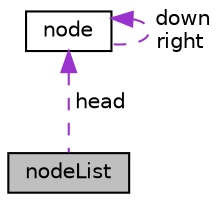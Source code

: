 digraph "nodeList"
{
  edge [fontname="Helvetica",fontsize="10",labelfontname="Helvetica",labelfontsize="10"];
  node [fontname="Helvetica",fontsize="10",shape=record];
  Node1 [label="nodeList",height=0.2,width=0.4,color="black", fillcolor="grey75", style="filled", fontcolor="black"];
  Node2 -> Node1 [dir="back",color="darkorchid3",fontsize="10",style="dashed",label=" head" ];
  Node2 [label="node",height=0.2,width=0.4,color="black", fillcolor="white", style="filled",URL="$structnode.html",tooltip="Structure to store data for the one node of linked list. "];
  Node2 -> Node2 [dir="back",color="darkorchid3",fontsize="10",style="dashed",label=" down\nright" ];
}
